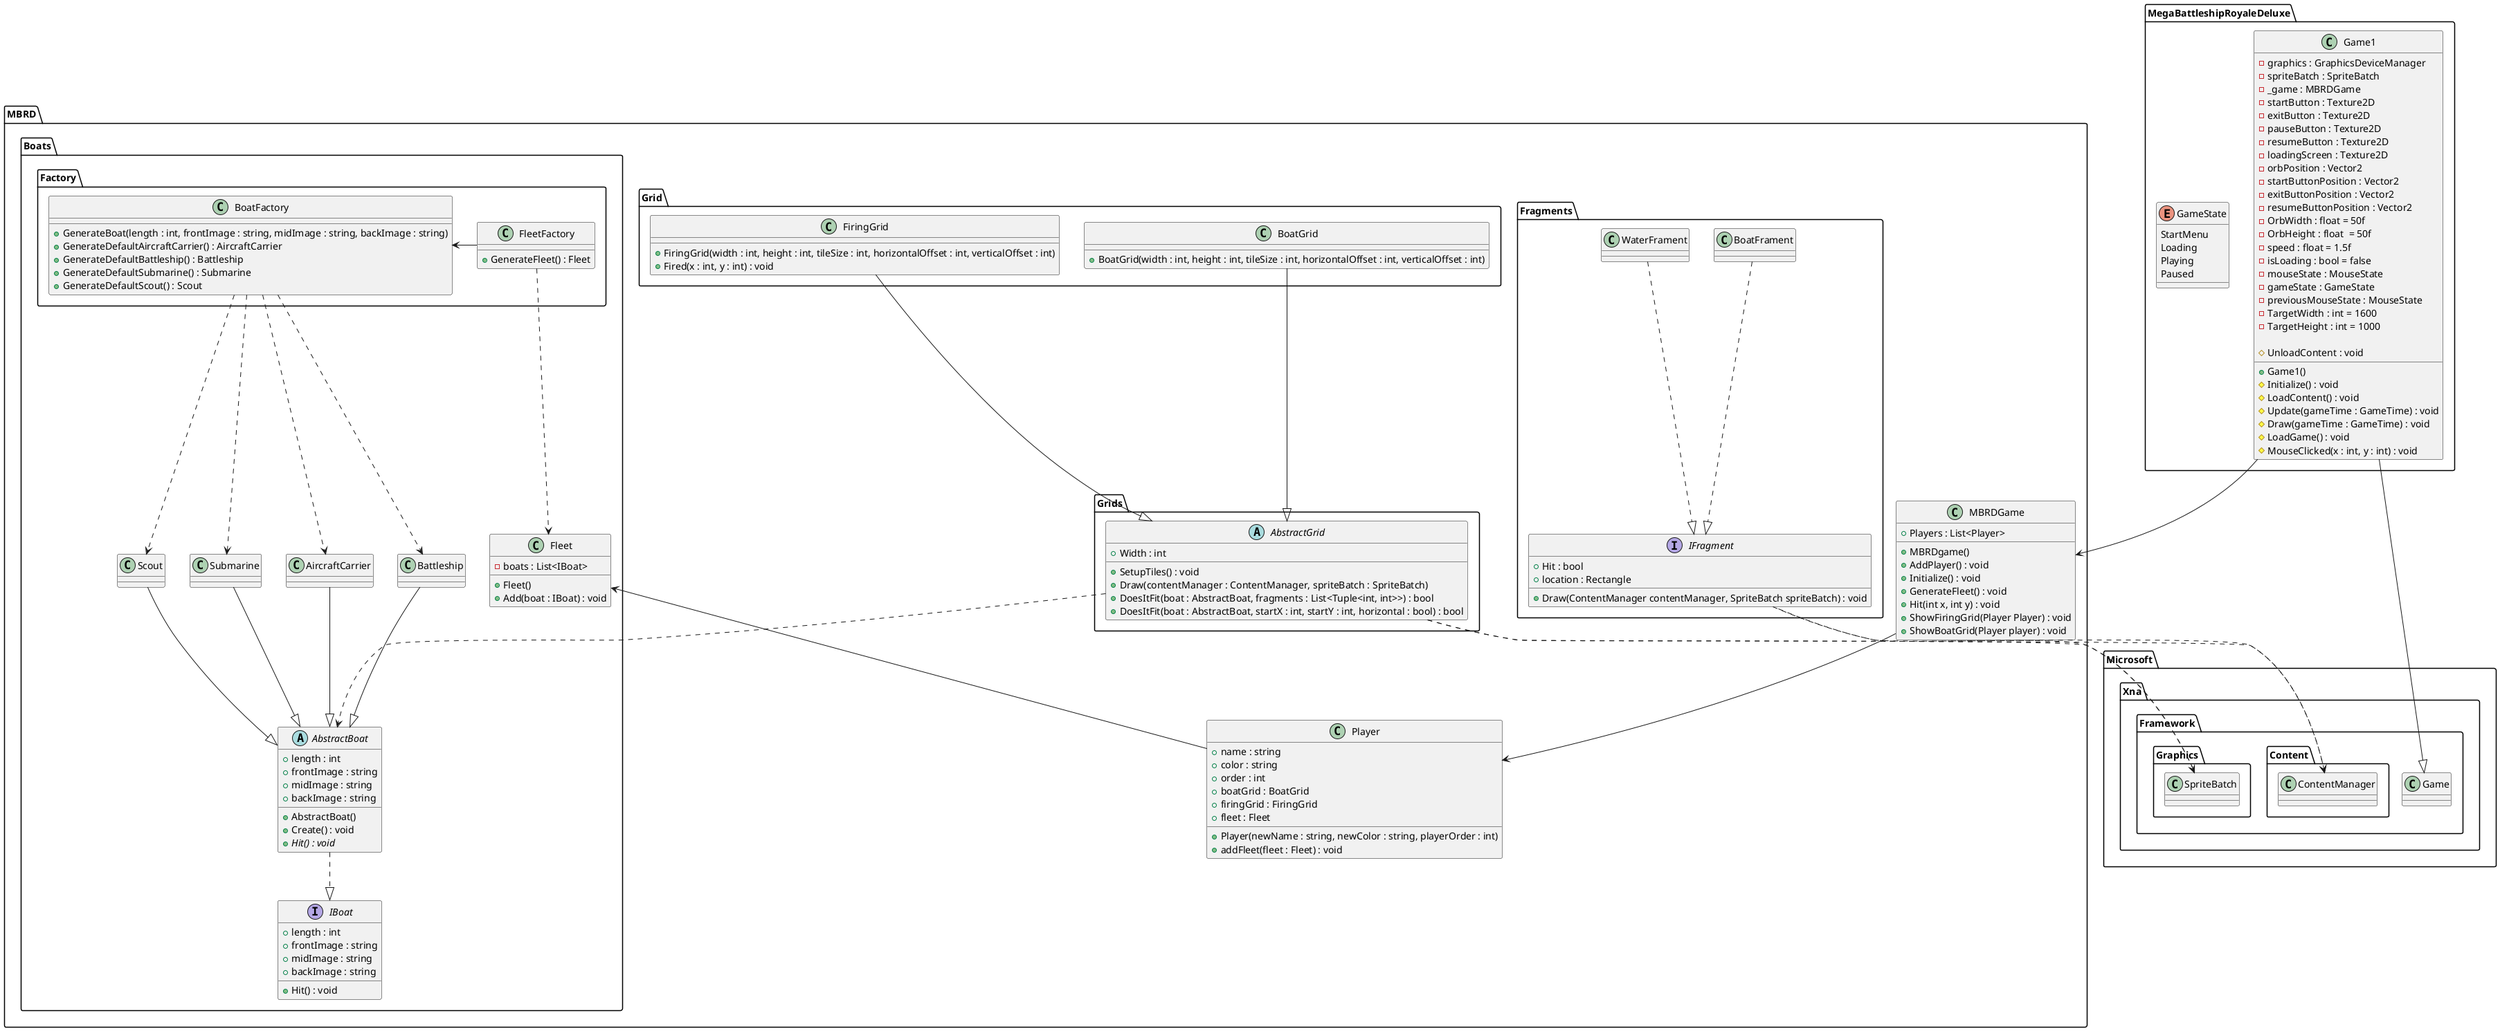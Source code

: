 ﻿@startuml
set namespaceSeparator ::


MegaBattleshipRoyaleDeluxe::Game1 -down-|> Microsoft::Xna::Framework::Game
MegaBattleshipRoyaleDeluxe::Game1 --> MBRD::MBRDGame 
MegaBattleshipRoyaleDeluxe::Game1::GameState -right-> MegaBattleshipRoyaleDeluxe::GameState
MBRD::MBRDGame --> MBRD::Player

MBRD::Boats::Fleet <-- MBRD::Player 
MBRD::Boats::AbstractBoat ..|> MBRD::Boats::IBoat
MBRD::Boats::AircraftCarrier --|> MBRD::Boats::AbstractBoat
MBRD::Boats::Battleship --|> MBRD::Boats::AbstractBoat
MBRD::Boats::Scout --|> MBRD::Boats::AbstractBoat
MBRD::Boats::Submarine --|> MBRD::Boats::AbstractBoat
MBRD::Boats::Fleet::add .up.> MBRD::Boats::IBoat 

MBRD::Boats::Factory::FleetFactory ..> MBRD::Boats::Fleet
MBRD::Boats::Factory::FleetFactory -left-> MBRD::Boats::Factory::BoatFactory
MBRD::Boats::Factory::BoatFactory ..> MBRD::Boats::AircraftCarrier 
MBRD::Boats::Factory::BoatFactory ..> MBRD::Boats::Battleship 
MBRD::Boats::Factory::BoatFactory ..> MBRD::Boats::Scout 
MBRD::Boats::Factory::BoatFactory ..> MBRD::Boats::Submarine 

MBRD::Fragments::BoatFrament ..|> MBRD::Fragments::IFragment
MBRD::Fragments::WaterFrament ..|> MBRD::Fragments::IFragment

MBRD::Fragments::IFragment ..> Microsoft::Xna::Framework::Content::ContentManager
MBRD::Fragments::IFragment .up.> Microsoft::Xna::Framework::Graphics::SpriteBatch

MBRD::Grids::AbstractGrid ..> Microsoft::Xna::Framework::Content::ContentManager
MBRD::Grids::AbstractGrid ..> Microsoft::Xna::Framework::Graphics::SpriteBatch
MBRD::Grids::AbstractGrid ..> MBRD::Boats::AbstractBoat

MBRD::Grid::BoatGrid --|> MBRD::Grids::AbstractGrid
MBRD::Grid::FiringGrid --|> MBRD::Grids::AbstractGrid

class MBRD::MBRDGame {
  +Players : List<Player>

  +MBRDgame()
  +AddPlayer() : void
  +Initialize() : void
  +GenerateFleet() : void
  +Hit(int x, int y) : void
  +ShowFiringGrid(Player Player) : void
  +ShowBoatGrid(Player player) : void  
}

class MBRD::Player {
  +name : string 
  +color : string 
  +order : int 
  +boatGrid : BoatGrid 
  +firingGrid : FiringGrid 
  +fleet : Fleet

  +Player(newName : string, newColor : string, playerOrder : int)
  +addFleet(fleet : Fleet) : void 
}

class MBRD::Boats::Fleet {
  -boats : List<IBoat>

  +Fleet()
  +Add(boat : IBoat) : void 
}

interface MBRD::Boats::IBoat {
  +length : int 
  +frontImage : string 
  +midImage : string 
  +backImage : string 

  +Hit() : void 
}

abstract class MBRD::Boats::AbstractBoat{
  +length : int 
  +frontImage : string 
  +midImage : string 
  +backImage : string 

  +AbstractBoat()
  +Create() : void 
  +{abstract} Hit() : void 
}

class MBRD::Boats::AircraftCarrier
class MBRD::Boats::Battleship
class MBRD::Boats::Scout
class MBRD::Boats::Submarine

class MBRD::Boats::Factory::BoatFactory {
  +GenerateBoat(length : int, frontImage : string, midImage : string, backImage : string)
  +GenerateDefaultAircraftCarrier() : AircraftCarrier 
  +GenerateDefaultBattleship() : Battleship 
  +GenerateDefaultSubmarine() : Submarine 
  +GenerateDefaultScout() : Scout 
}

class MBRD::Boats::Factory::FleetFactory {
  +GenerateFleet() : Fleet 
}

abstract class MBRD::Grids::AbstractGrid {
  +Width : int 

  +SetupTiles() : void
  +Draw(contentManager : ContentManager, spriteBatch : SpriteBatch)
  +DoesItFit(boat : AbstractBoat, fragments : List<Tuple<int, int>>) : bool
  +DoesItFit(boat : AbstractBoat, startX : int, startY : int, horizontal : bool) : bool
}

class MBRD::Grid::BoatGrid {
  +BoatGrid(width : int, height : int, tileSize : int, horizontalOffset : int, verticalOffset : int)
}

class MBRD::Grid::FiringGrid {
  +FiringGrid(width : int, height : int, tileSize : int, horizontalOffset : int, verticalOffset : int)
  +Fired(x : int, y : int) : void
}

class MegaBattleshipRoyaleDeluxe::Game1 {
  -graphics : GraphicsDeviceManager 
  -spriteBatch : SpriteBatch 
  -_game : MBRDGame 
  -startButton : Texture2D 
  -exitButton : Texture2D 
  -pauseButton : Texture2D 
  -resumeButton : Texture2D 
  -loadingScreen : Texture2D 
  -orbPosition : Vector2 
  -startButtonPosition : Vector2 
  -exitButtonPosition : Vector2 
  -resumeButtonPosition : Vector2 
  -OrbWidth : float = 50f
  -OrbHeight : float  = 50f
  -speed : float = 1.5f
  -isLoading : bool = false
  -mouseState : MouseState 
  -gameState : GameState 
  -previousMouseState : MouseState 
  -TargetWidth : int = 1600
  -TargetHeight : int = 1000

  +Game1()
  #Initialize() : void
  #LoadContent() : void
  #UnloadContent : void
  #Update(gameTime : GameTime) : void
  #Draw(gameTime : GameTime) : void
  #LoadGame() : void
  #MouseClicked(x : int, y : int) : void
}

interface MBRD::Fragments::IFragment {
  +Hit : bool 
  +location : Rectangle 

  +Draw(ContentManager contentManager, SpriteBatch spriteBatch) : void
}

class MBRD::Fragments::BoatFrament{
}
class MBRD::Fragments::WaterFrament {
}

enum MegaBattleshipRoyaleDeluxe::GameState {
 StartMenu
 Loading
 Playing
 Paused
}
@enduml